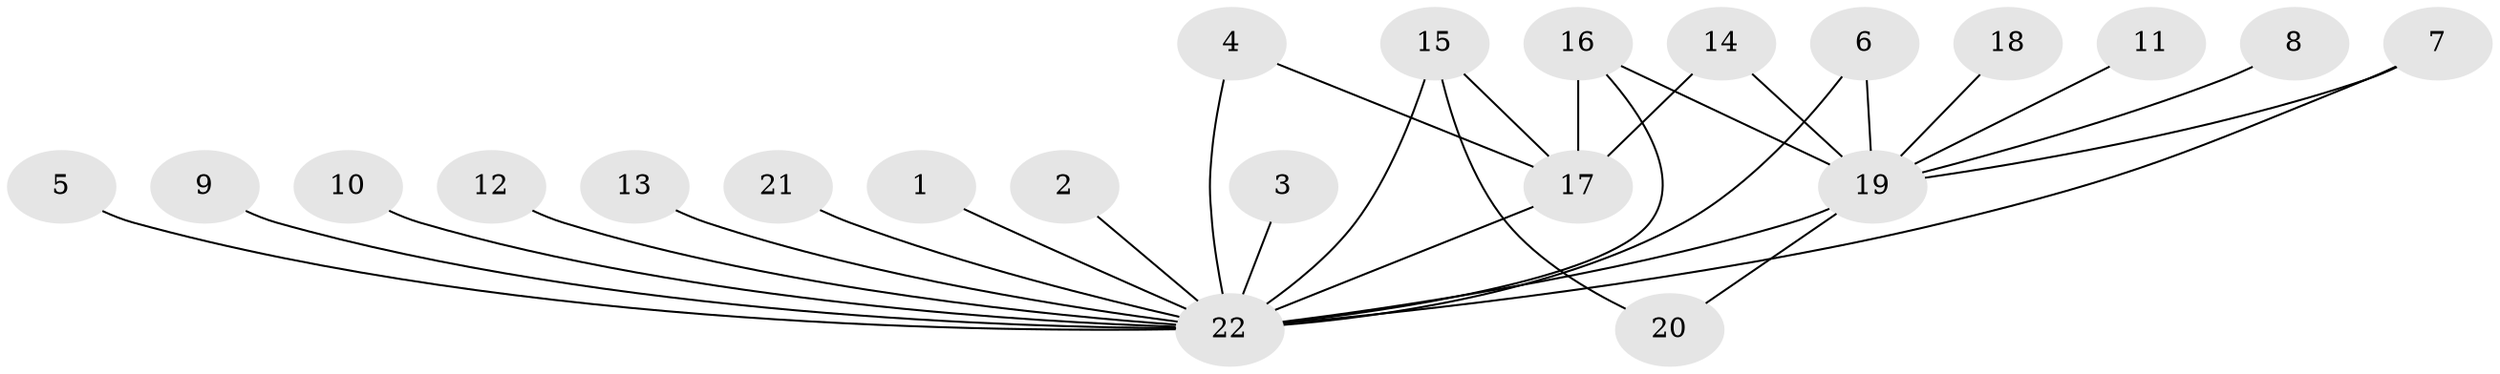 // original degree distribution, {25: 0.014084507042253521, 12: 0.014084507042253521, 2: 0.2535211267605634, 3: 0.1267605633802817, 10: 0.014084507042253521, 17: 0.014084507042253521, 1: 0.5070422535211268, 6: 0.014084507042253521, 4: 0.028169014084507043, 5: 0.014084507042253521}
// Generated by graph-tools (version 1.1) at 2025/36/03/04/25 23:36:39]
// undirected, 22 vertices, 29 edges
graph export_dot {
  node [color=gray90,style=filled];
  1;
  2;
  3;
  4;
  5;
  6;
  7;
  8;
  9;
  10;
  11;
  12;
  13;
  14;
  15;
  16;
  17;
  18;
  19;
  20;
  21;
  22;
  1 -- 22 [weight=1.0];
  2 -- 22 [weight=1.0];
  3 -- 22 [weight=1.0];
  4 -- 17 [weight=1.0];
  4 -- 22 [weight=1.0];
  5 -- 22 [weight=1.0];
  6 -- 19 [weight=1.0];
  6 -- 22 [weight=1.0];
  7 -- 19 [weight=1.0];
  7 -- 22 [weight=1.0];
  8 -- 19 [weight=1.0];
  9 -- 22 [weight=1.0];
  10 -- 22 [weight=1.0];
  11 -- 19 [weight=1.0];
  12 -- 22 [weight=1.0];
  13 -- 22 [weight=1.0];
  14 -- 17 [weight=2.0];
  14 -- 19 [weight=2.0];
  15 -- 17 [weight=3.0];
  15 -- 20 [weight=3.0];
  15 -- 22 [weight=3.0];
  16 -- 17 [weight=1.0];
  16 -- 19 [weight=1.0];
  16 -- 22 [weight=1.0];
  17 -- 22 [weight=1.0];
  18 -- 19 [weight=1.0];
  19 -- 20 [weight=3.0];
  19 -- 22 [weight=1.0];
  21 -- 22 [weight=1.0];
}
